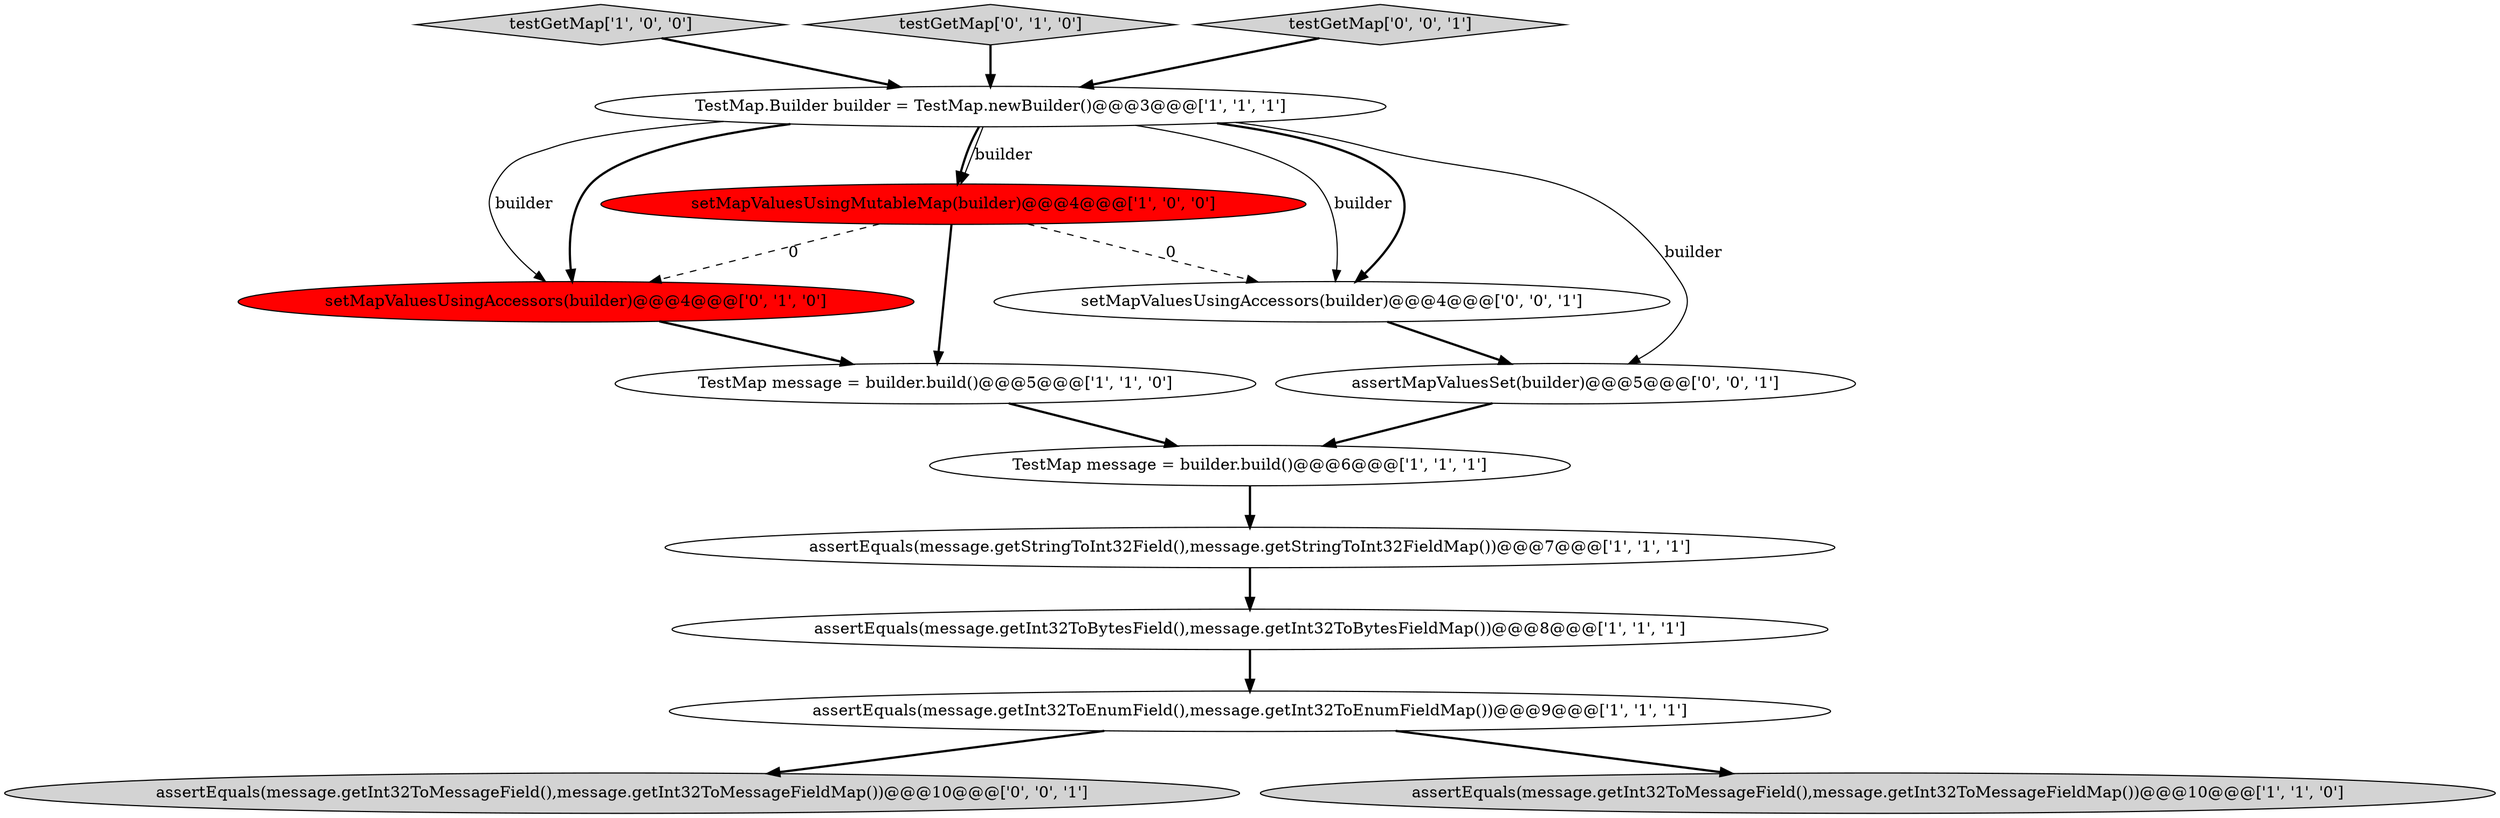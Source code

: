 digraph {
10 [style = filled, label = "setMapValuesUsingAccessors(builder)@@@4@@@['0', '1', '0']", fillcolor = red, shape = ellipse image = "AAA1AAABBB2BBB"];
7 [style = filled, label = "assertEquals(message.getInt32ToEnumField(),message.getInt32ToEnumFieldMap())@@@9@@@['1', '1', '1']", fillcolor = white, shape = ellipse image = "AAA0AAABBB1BBB"];
0 [style = filled, label = "TestMap message = builder.build()@@@6@@@['1', '1', '1']", fillcolor = white, shape = ellipse image = "AAA0AAABBB1BBB"];
12 [style = filled, label = "assertEquals(message.getInt32ToMessageField(),message.getInt32ToMessageFieldMap())@@@10@@@['0', '0', '1']", fillcolor = lightgray, shape = ellipse image = "AAA0AAABBB3BBB"];
13 [style = filled, label = "setMapValuesUsingAccessors(builder)@@@4@@@['0', '0', '1']", fillcolor = white, shape = ellipse image = "AAA0AAABBB3BBB"];
4 [style = filled, label = "assertEquals(message.getStringToInt32Field(),message.getStringToInt32FieldMap())@@@7@@@['1', '1', '1']", fillcolor = white, shape = ellipse image = "AAA0AAABBB1BBB"];
2 [style = filled, label = "testGetMap['1', '0', '0']", fillcolor = lightgray, shape = diamond image = "AAA0AAABBB1BBB"];
5 [style = filled, label = "assertEquals(message.getInt32ToBytesField(),message.getInt32ToBytesFieldMap())@@@8@@@['1', '1', '1']", fillcolor = white, shape = ellipse image = "AAA0AAABBB1BBB"];
9 [style = filled, label = "testGetMap['0', '1', '0']", fillcolor = lightgray, shape = diamond image = "AAA0AAABBB2BBB"];
8 [style = filled, label = "TestMap message = builder.build()@@@5@@@['1', '1', '0']", fillcolor = white, shape = ellipse image = "AAA0AAABBB1BBB"];
6 [style = filled, label = "TestMap.Builder builder = TestMap.newBuilder()@@@3@@@['1', '1', '1']", fillcolor = white, shape = ellipse image = "AAA0AAABBB1BBB"];
3 [style = filled, label = "assertEquals(message.getInt32ToMessageField(),message.getInt32ToMessageFieldMap())@@@10@@@['1', '1', '0']", fillcolor = lightgray, shape = ellipse image = "AAA0AAABBB1BBB"];
1 [style = filled, label = "setMapValuesUsingMutableMap(builder)@@@4@@@['1', '0', '0']", fillcolor = red, shape = ellipse image = "AAA1AAABBB1BBB"];
11 [style = filled, label = "assertMapValuesSet(builder)@@@5@@@['0', '0', '1']", fillcolor = white, shape = ellipse image = "AAA0AAABBB3BBB"];
14 [style = filled, label = "testGetMap['0', '0', '1']", fillcolor = lightgray, shape = diamond image = "AAA0AAABBB3BBB"];
6->13 [style = solid, label="builder"];
1->8 [style = bold, label=""];
6->10 [style = solid, label="builder"];
7->12 [style = bold, label=""];
6->11 [style = solid, label="builder"];
2->6 [style = bold, label=""];
1->10 [style = dashed, label="0"];
6->1 [style = solid, label="builder"];
13->11 [style = bold, label=""];
7->3 [style = bold, label=""];
9->6 [style = bold, label=""];
1->13 [style = dashed, label="0"];
8->0 [style = bold, label=""];
6->1 [style = bold, label=""];
11->0 [style = bold, label=""];
10->8 [style = bold, label=""];
0->4 [style = bold, label=""];
6->10 [style = bold, label=""];
6->13 [style = bold, label=""];
5->7 [style = bold, label=""];
4->5 [style = bold, label=""];
14->6 [style = bold, label=""];
}
